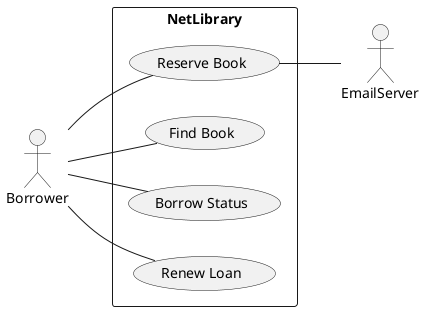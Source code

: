 @startuml
left to right direction
:Borrower: as Borrower
:EmailServer: as EmailServer

rectangle NetLibrary{
    Borrower -- (Find Book)
    Borrower -- (Reserve Book)
    Borrower -- (Borrow Status)
    Borrower -- (Renew Loan)
}
EmailServer -up- (Reserve Book)
@enduml